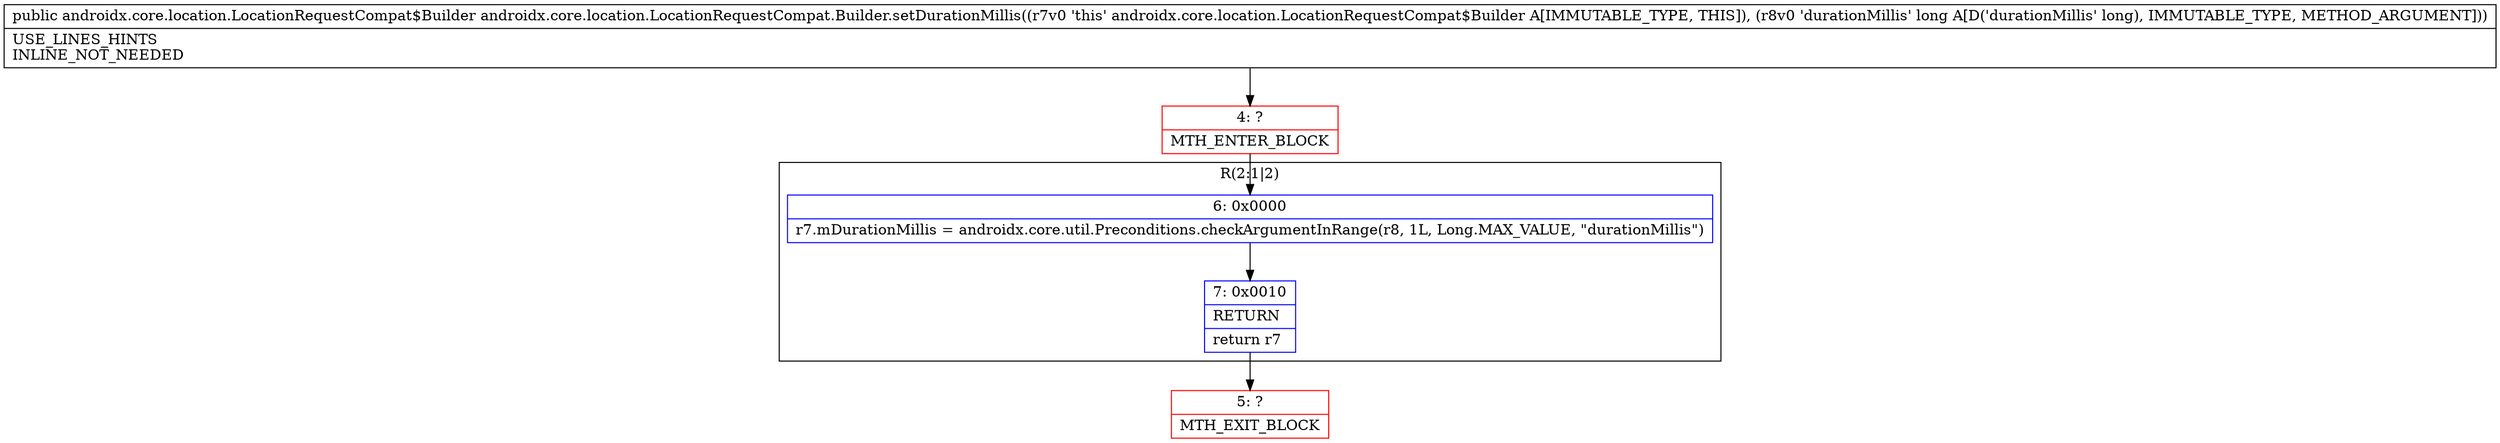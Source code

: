 digraph "CFG forandroidx.core.location.LocationRequestCompat.Builder.setDurationMillis(J)Landroidx\/core\/location\/LocationRequestCompat$Builder;" {
subgraph cluster_Region_153403469 {
label = "R(2:1|2)";
node [shape=record,color=blue];
Node_6 [shape=record,label="{6\:\ 0x0000|r7.mDurationMillis = androidx.core.util.Preconditions.checkArgumentInRange(r8, 1L, Long.MAX_VALUE, \"durationMillis\")\l}"];
Node_7 [shape=record,label="{7\:\ 0x0010|RETURN\l|return r7\l}"];
}
Node_4 [shape=record,color=red,label="{4\:\ ?|MTH_ENTER_BLOCK\l}"];
Node_5 [shape=record,color=red,label="{5\:\ ?|MTH_EXIT_BLOCK\l}"];
MethodNode[shape=record,label="{public androidx.core.location.LocationRequestCompat$Builder androidx.core.location.LocationRequestCompat.Builder.setDurationMillis((r7v0 'this' androidx.core.location.LocationRequestCompat$Builder A[IMMUTABLE_TYPE, THIS]), (r8v0 'durationMillis' long A[D('durationMillis' long), IMMUTABLE_TYPE, METHOD_ARGUMENT]))  | USE_LINES_HINTS\lINLINE_NOT_NEEDED\l}"];
MethodNode -> Node_4;Node_6 -> Node_7;
Node_7 -> Node_5;
Node_4 -> Node_6;
}

